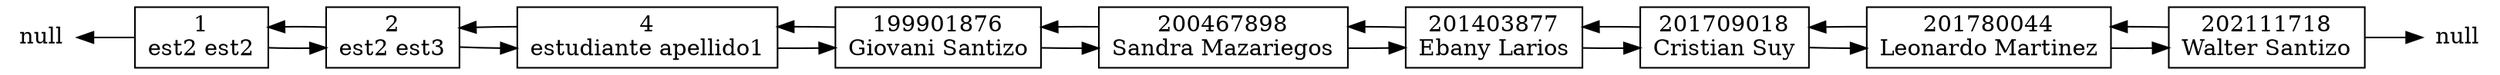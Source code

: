 digraph LinkedList {
	rankdir=LR;
	node [shape=record];
	nullI [shape=none, label="null", style=bold, height=0, width=0];
	nullF [shape=none, label="null", style=bold, height=0, width=0];
	a1[label="1\nest2 est2"]
	a1->a2
	nullI->a1[dir=back]
			a2[label="2\nest2 est3"]
	a2->a4
	a2->a1
	a4[label="4\nestudiante apellido1"]
	a4->a199901876
	a4->a2
	a199901876[label="199901876\nGiovani Santizo"]
	a199901876->a200467898
	a199901876->a4
	a200467898[label="200467898\nSandra Mazariegos"]
	a200467898->a201403877
	a200467898->a199901876
	a201403877[label="201403877\nEbany Larios"]
	a201403877->a201709018
	a201403877->a200467898
	a201709018[label="201709018\nCristian Suy"]
	a201709018->a201780044
	a201709018->a201403877
	a201780044[label="201780044\nLeonardo Martinez"]
	a201780044->a202111718
	a201780044->a201709018
	a202111718[label="202111718\nWalter Santizo"]
	a202111718->a201780044
	a202111718->nullF
			}
